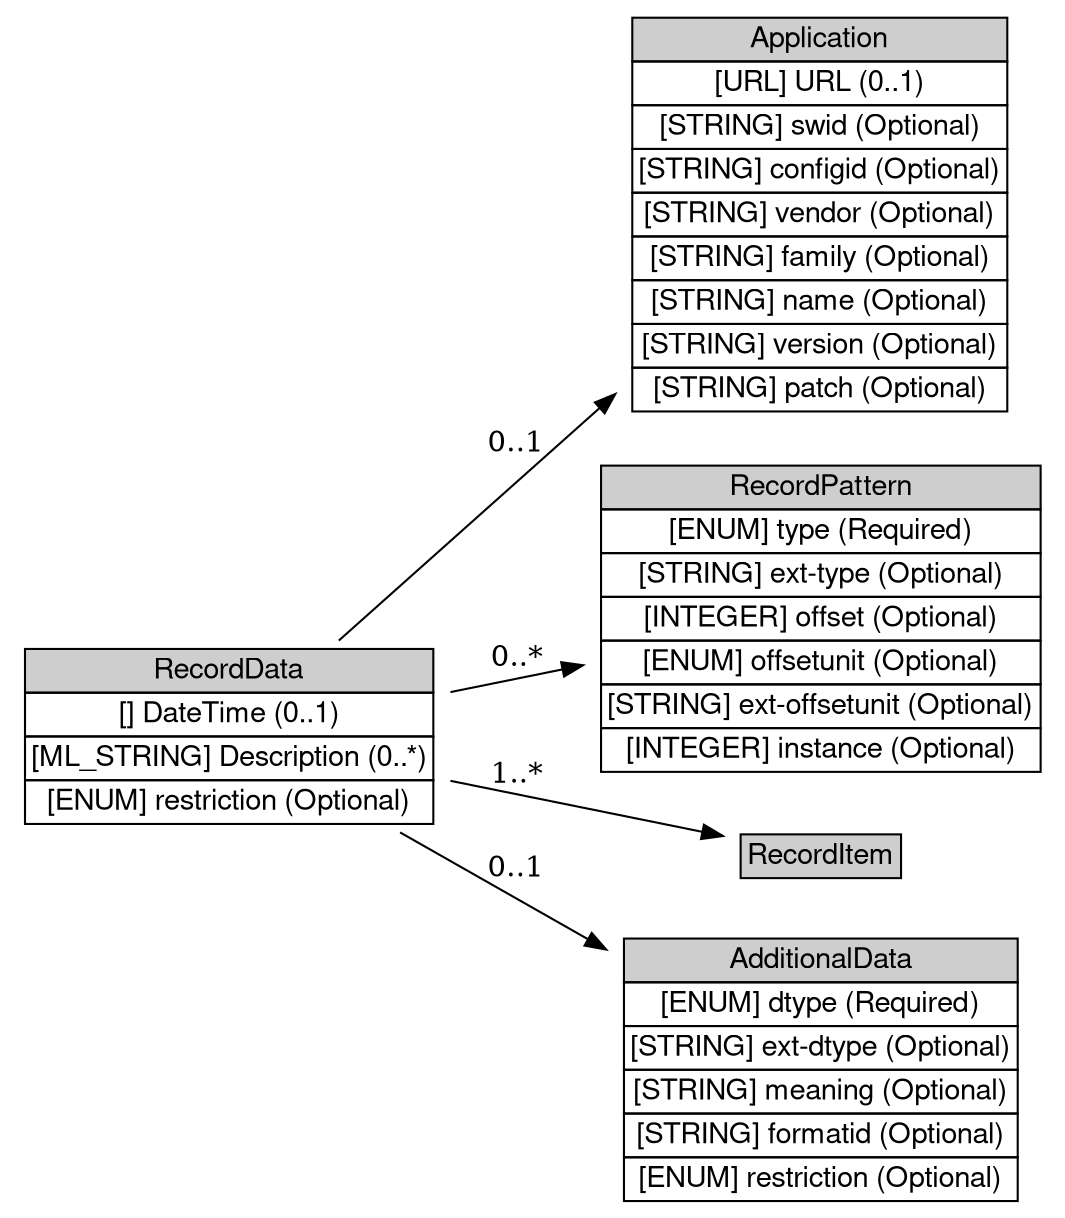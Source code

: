 digraph RecordData {
	graph [bb="0,0,496,576.5",
		rankdir=LR
	];
	node [label="\N"];
	RecordData	 [height=1.2778,
		label=<<table BORDER="0" CELLBORDER="1" CELLSPACING="0"> <tr> <td BGCOLOR="#CECECE" HREF="/html/IODEFv1/RecordData.html" TITLE="The RecordData class groups log or audit data from a given sensor (e.g., IDS, firewall log) and provides a way to annotate the output. "><FONT FACE="Nimbus Sans L">RecordData</FONT></td> </tr>" %<tr><td  HREF="/html/IODEFv1/RecordData.html" TITLE="Timestamp of the RecordItem data."><FONT FACE="Nimbus Sans L">[] DateTime (0..1)</FONT></td></tr>%<tr><td  HREF="/html/IODEFv1/RecordData.html" TITLE="Free-form textual description of the provided RecordItem data.  At minimum, this description should convey the significance of the provided RecordItem data."><FONT FACE="Nimbus Sans L">[ML_STRING] Description (0..*)</FONT></td></tr>%<tr><td  HREF="/html/IODEFv1/RecordData.html" TITLE="This attribute has been defined in Section 3.2."><FONT FACE="Nimbus Sans L">[ENUM] restriction (Optional)</FONT></td></tr>%</table>>,
		pos="106,227",
		shape=plaintext,
		width=2.9444];
	Application	 [height=2.7361,
		label=<<table BORDER="0" CELLBORDER="1" CELLSPACING="0"> <tr> <td BGCOLOR="#CECECE" HREF="/html/IODEFv1/Application.html" TITLE="The Application class describes an application running on a System providing a Service. "><FONT FACE="Nimbus Sans L">Application</FONT></td> </tr>" %<tr><td  HREF="/html/IODEFv1/Application.html" TITLE="A URL describing the application."><FONT FACE="Nimbus Sans L">[URL] URL (0..1)</FONT></td></tr>%<tr><td  HREF="/html/IODEFv1/Application.html" TITLE="An identifier that can be used to reference this software."><FONT FACE="Nimbus Sans L">[STRING] swid (Optional)</FONT></td></tr>%<tr><td  HREF="/html/IODEFv1/Application.html" TITLE="An identifier that can be used to reference a particular configuration of this software."><FONT FACE="Nimbus Sans L">[STRING] configid (Optional)</FONT></td></tr>%<tr><td  HREF="/html/IODEFv1/Application.html" TITLE="Vendor name of the software."><FONT FACE="Nimbus Sans L">[STRING] vendor (Optional)</FONT></td></tr>%<tr><td  HREF="/html/IODEFv1/Application.html" TITLE="Family of the software."><FONT FACE="Nimbus Sans L">[STRING] family (Optional)</FONT></td></tr>%<tr><td  HREF="/html/IODEFv1/Application.html" TITLE="Name of the software."><FONT FACE="Nimbus Sans L">[STRING] name (Optional)</FONT></td></tr>%<tr><td  HREF="/html/IODEFv1/Application.html" TITLE="Version of the software."><FONT FACE="Nimbus Sans L">[STRING] version (Optional)</FONT></td></tr>%<tr><td  HREF="/html/IODEFv1/Application.html" TITLE="Patch or service pack level of the software."><FONT FACE="Nimbus Sans L">[STRING] patch (Optional)</FONT></td></tr>%</table>>,
		pos="383.5,478",
		shape=plaintext,
		width=2.7083];
	RecordData -> Application	 [label="0..1",
		lp="241.5,359.5",
		pos="e,285.75,389.58 156.9,273.04 190.85,303.74 236.72,345.23 278.31,382.85"];
	RecordPattern	 [height=2.1528,
		label=<<table BORDER="0" CELLBORDER="1" CELLSPACING="0"> <tr> <td BGCOLOR="#CECECE" HREF="/html/IODEFv1/RecordPattern.html" TITLE="The RecordPattern class describes where in the content of the RecordItem relevant information can be found. It provides a way to reference subsets of information, identified by a pattern, in a large log file, audit trail, or forensic data. "><FONT FACE="Nimbus Sans L">RecordPattern</FONT></td> </tr>" %<tr><td  HREF="/html/IODEFv1/RecordPattern.html" TITLE="Describes the type of pattern being specified in the element content.  The default is &quot;regex&quot;."><FONT FACE="Nimbus Sans L">[ENUM] type (Required)</FONT></td></tr>%<tr><td  HREF="/html/IODEFv1/RecordPattern.html" TITLE="A means by which to extend the type attribute. See Section 5.1."><FONT FACE="Nimbus Sans L">[STRING] ext-type (Optional)</FONT></td></tr>%<tr><td  HREF="/html/IODEFv1/RecordPattern.html" TITLE="Amount of units (determined by the offsetunit attribute) to seek into the RecordItem data before matching the pattern."><FONT FACE="Nimbus Sans L">[INTEGER] offset (Optional)</FONT></td></tr>%<tr><td  HREF="/html/IODEFv1/RecordPattern.html" TITLE="Describes the units of the offset attribute. The default is &quot;line&quot;."><FONT FACE="Nimbus Sans L">[ENUM] offsetunit (Optional)</FONT></td></tr>%<tr><td  HREF="/html/IODEFv1/RecordPattern.html" TITLE="A means by which to extend the offsetunit attribute.  See Section 5.1."><FONT FACE="Nimbus Sans L">[STRING] ext-offsetunit (Optional)</FONT></td></tr>%<tr><td  HREF="/html/IODEFv1/RecordPattern.html" TITLE="Number of types to apply the specified pattern."><FONT FACE="Nimbus Sans L">[INTEGER] instance (Optional)</FONT></td></tr>%</table>>,
		pos="383.5,284",
		shape=plaintext,
		width=3.125];
	RecordData -> RecordPattern	 [label="0..*",
		lp="241.5,262.5",
		pos="e,270.54,260.8 212.1,248.79 227.94,252.05 244.38,255.42 260.53,258.74"];
	RecordItem	 [height=0.5,
		label=<<table BORDER="0" CELLBORDER="1" CELLSPACING="0"> <tr> <td BGCOLOR="#CECECE" HREF="/html/IODEFv1/RecordItem.html" TITLE="The RecordItem class provides a way to incorporate relevant logs, audit trails, or forensic data to support the conclusions made during the course of analyzing the incident. The class supports both the direct encapsulation of the data, as well as, provides primitives to reference data stored elsewhere. "><FONT FACE="Nimbus Sans L">RecordItem</FONT></td> </tr>" %</table>>,
		pos="383.5,170",
		shape=plaintext,
		width=1.2917];
	RecordData -> RecordItem	 [label="1..*",
		lp="241.5,207.5",
		pos="e,336.93,179.57 212.1,205.21 251.2,197.17 293.97,188.39 327.01,181.6"];
	AdditionalData	 [height=1.8611,
		label=<<table BORDER="0" CELLBORDER="1" CELLSPACING="0"> <tr> <td BGCOLOR="#CECECE" HREF="/html/IODEFv1/AdditionalData.html" TITLE="The AdditionalData class serves as an extension mechanism for information not otherwise represented in the data model. For relatively simple information, atomic data types (e.g., integers, strings) are provided with a mechanism to annotate their meaning. The class can also be used to extend the data model (and the associated Schema) to support proprietary extensions by encapsulating entire XML documents conforming to another Schema (e.g., IDMEF). A detailed discussion for extending the data model and the schema can be found in Section 5. "><FONT FACE="Nimbus Sans L">AdditionalData</FONT></td> </tr>" %<tr><td  HREF="/html/IODEFv1/AdditionalData.html" TITLE="The data type of the element content.  The permitted values for this attribute are shown below.  The default value is &quot;string&quot;."><FONT FACE="Nimbus Sans L">[ENUM] dtype (Required)</FONT></td></tr>%<tr><td  HREF="/html/IODEFv1/AdditionalData.html" TITLE="A means by which to extend the dtype attribute.  See Section 5.1."><FONT FACE="Nimbus Sans L">[STRING] ext-dtype (Optional)</FONT></td></tr>%<tr><td  HREF="/html/IODEFv1/AdditionalData.html" TITLE="A free-form description of the element content."><FONT FACE="Nimbus Sans L">[STRING] meaning (Optional)</FONT></td></tr>%<tr><td  HREF="/html/IODEFv1/AdditionalData.html" TITLE="An identifier referencing the format and semantics of the element content."><FONT FACE="Nimbus Sans L">[STRING] formatid (Optional)</FONT></td></tr>%<tr><td  HREF="/html/IODEFv1/AdditionalData.html" TITLE="This attribute has been defined in Section 3.2."><FONT FACE="Nimbus Sans L">[ENUM] restriction (Optional)</FONT></td></tr>%</table>>,
		pos="383.5,67",
		shape=plaintext,
		width=2.8194];
	RecordData -> AdditionalData	 [label="0..1",
		lp="241.5,158.5",
		pos="e,281.91,125.57 185.89,180.94 213.03,165.29 243.85,147.52 272.94,130.75"];
}
